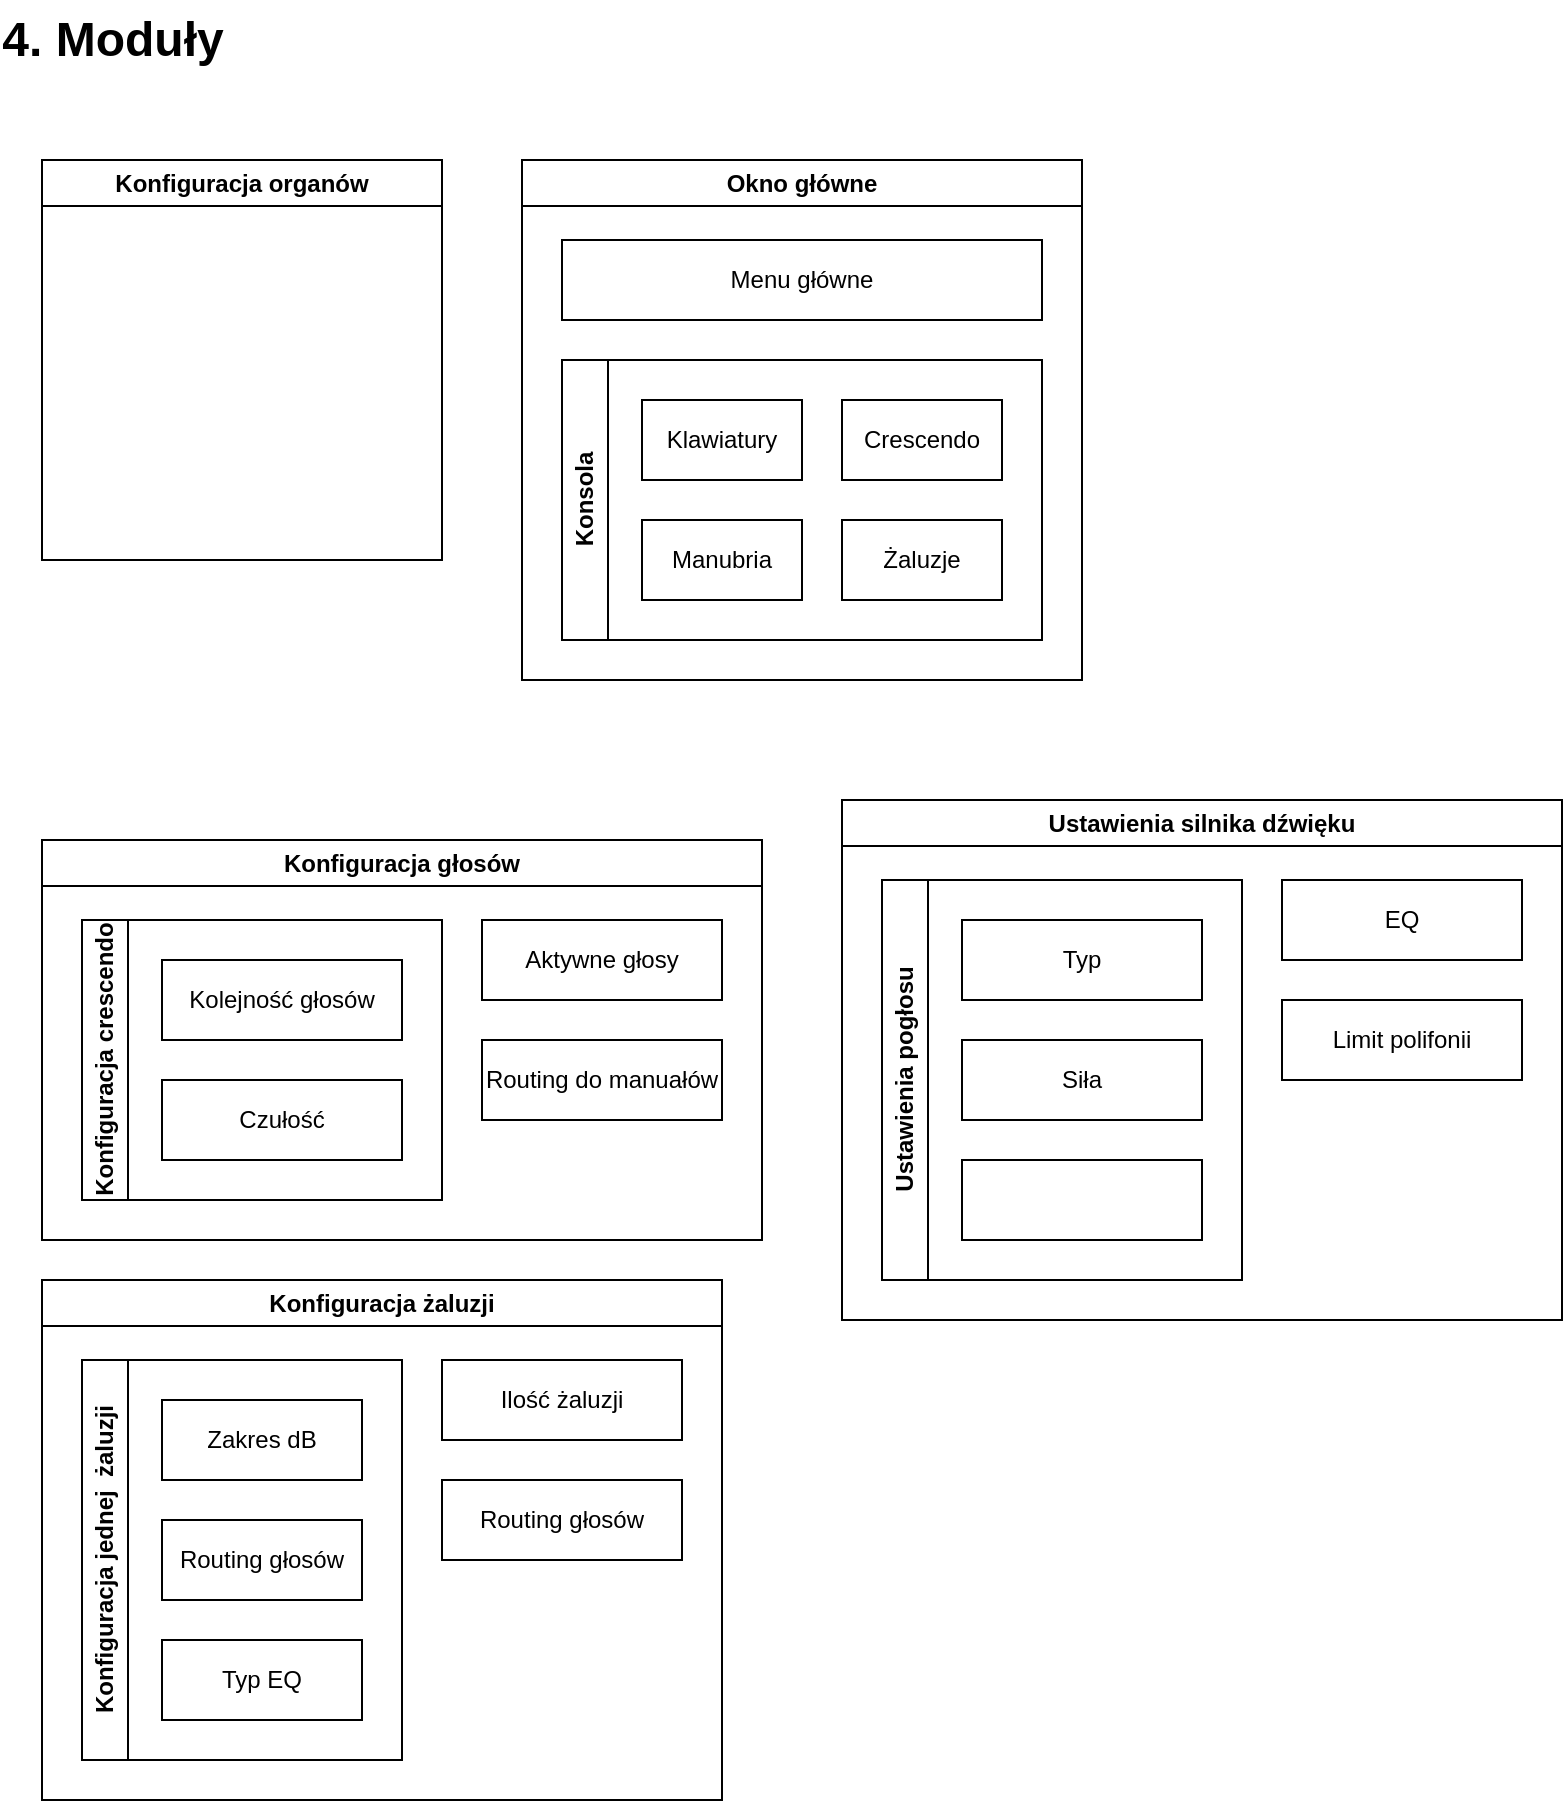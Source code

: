<mxfile>
    <diagram id="ABKDwCEezzWPOiy9DfF0" name="Page-1">
        <mxGraphModel dx="867" dy="646" grid="1" gridSize="10" guides="1" tooltips="1" connect="1" arrows="1" fold="1" page="1" pageScale="1" pageWidth="850" pageHeight="1100" math="0" shadow="0">
            <root>
                <mxCell id="0"/>
                <mxCell id="1" parent="0"/>
                <mxCell id="2" value="4. Moduły" style="text;strokeColor=none;fillColor=none;html=1;fontSize=24;fontStyle=1;verticalAlign=middle;align=center;" vertex="1" parent="1">
                    <mxGeometry x="20" width="110" height="40" as="geometry"/>
                </mxCell>
                <mxCell id="5" value="Okno główne" style="swimlane;whiteSpace=wrap;html=1;" vertex="1" parent="1">
                    <mxGeometry x="280" y="80" width="280" height="260" as="geometry"/>
                </mxCell>
                <mxCell id="10" value="Menu główne" style="rounded=0;whiteSpace=wrap;html=1;" vertex="1" parent="5">
                    <mxGeometry x="20" y="40" width="240" height="40" as="geometry"/>
                </mxCell>
                <mxCell id="9" value="Konsola" style="swimlane;horizontal=0;whiteSpace=wrap;html=1;" vertex="1" parent="5">
                    <mxGeometry x="20" y="100" width="240" height="140" as="geometry"/>
                </mxCell>
                <mxCell id="4" value="Klawiatury" style="rounded=0;whiteSpace=wrap;html=1;" vertex="1" parent="9">
                    <mxGeometry x="40" y="20" width="80" height="40" as="geometry"/>
                </mxCell>
                <mxCell id="6" value="Manubria" style="rounded=0;whiteSpace=wrap;html=1;" vertex="1" parent="9">
                    <mxGeometry x="40" y="80" width="80" height="40" as="geometry"/>
                </mxCell>
                <mxCell id="7" value="Żaluzje" style="rounded=0;whiteSpace=wrap;html=1;" vertex="1" parent="9">
                    <mxGeometry x="140" y="80" width="80" height="40" as="geometry"/>
                </mxCell>
                <mxCell id="8" value="Crescendo" style="rounded=0;whiteSpace=wrap;html=1;" vertex="1" parent="9">
                    <mxGeometry x="140" y="20" width="80" height="40" as="geometry"/>
                </mxCell>
                <mxCell id="11" value="Konfiguracja organów" style="swimlane;whiteSpace=wrap;html=1;startSize=23;" vertex="1" parent="1">
                    <mxGeometry x="40" y="80" width="200" height="200" as="geometry"/>
                </mxCell>
                <mxCell id="13" value="Konfiguracja głosów" style="swimlane;whiteSpace=wrap;html=1;" vertex="1" parent="1">
                    <mxGeometry x="40" y="420" width="360" height="200" as="geometry"/>
                </mxCell>
                <mxCell id="22" value="Konfiguracja crescendo" style="swimlane;horizontal=0;whiteSpace=wrap;html=1;" vertex="1" parent="13">
                    <mxGeometry x="20" y="40" width="180" height="140" as="geometry"/>
                </mxCell>
                <mxCell id="23" value="Kolejność głosów" style="rounded=0;whiteSpace=wrap;html=1;" vertex="1" parent="22">
                    <mxGeometry x="40" y="20" width="120" height="40" as="geometry"/>
                </mxCell>
                <mxCell id="24" value="Czułość" style="rounded=0;whiteSpace=wrap;html=1;" vertex="1" parent="22">
                    <mxGeometry x="40" y="80" width="120" height="40" as="geometry"/>
                </mxCell>
                <mxCell id="25" value="Aktywne głosy" style="rounded=0;whiteSpace=wrap;html=1;" vertex="1" parent="13">
                    <mxGeometry x="220" y="40" width="120" height="40" as="geometry"/>
                </mxCell>
                <mxCell id="26" value="Routing do manuałów" style="rounded=0;whiteSpace=wrap;html=1;" vertex="1" parent="13">
                    <mxGeometry x="220" y="100" width="120" height="40" as="geometry"/>
                </mxCell>
                <mxCell id="14" value="Ustawienia silnika dźwięku" style="swimlane;whiteSpace=wrap;html=1;" vertex="1" parent="1">
                    <mxGeometry x="440" y="400" width="360" height="260" as="geometry"/>
                </mxCell>
                <mxCell id="27" value="Ustawienia pogłosu" style="swimlane;horizontal=0;whiteSpace=wrap;html=1;" vertex="1" parent="14">
                    <mxGeometry x="20" y="40" width="180" height="200" as="geometry"/>
                </mxCell>
                <mxCell id="28" value="Typ" style="rounded=0;whiteSpace=wrap;html=1;" vertex="1" parent="27">
                    <mxGeometry x="40" y="20" width="120" height="40" as="geometry"/>
                </mxCell>
                <mxCell id="29" value="Siła" style="rounded=0;whiteSpace=wrap;html=1;" vertex="1" parent="27">
                    <mxGeometry x="40" y="80" width="120" height="40" as="geometry"/>
                </mxCell>
                <mxCell id="30" value="" style="rounded=0;whiteSpace=wrap;html=1;" vertex="1" parent="27">
                    <mxGeometry x="40" y="140" width="120" height="40" as="geometry"/>
                </mxCell>
                <mxCell id="32" value="EQ" style="rounded=0;whiteSpace=wrap;html=1;" vertex="1" parent="14">
                    <mxGeometry x="220" y="40" width="120" height="40" as="geometry"/>
                </mxCell>
                <mxCell id="31" value="Limit polifonii" style="rounded=0;whiteSpace=wrap;html=1;" vertex="1" parent="14">
                    <mxGeometry x="220" y="100" width="120" height="40" as="geometry"/>
                </mxCell>
                <mxCell id="15" value="Konfiguracja żaluzji" style="swimlane;whiteSpace=wrap;html=1;" vertex="1" parent="1">
                    <mxGeometry x="40" y="640" width="340" height="260" as="geometry"/>
                </mxCell>
                <mxCell id="16" value="Ilość żaluzji" style="rounded=0;whiteSpace=wrap;html=1;" vertex="1" parent="15">
                    <mxGeometry x="200" y="40" width="120" height="40" as="geometry"/>
                </mxCell>
                <mxCell id="21" value="Routing głosów" style="rounded=0;whiteSpace=wrap;html=1;" vertex="1" parent="15">
                    <mxGeometry x="200" y="100" width="120" height="40" as="geometry"/>
                </mxCell>
                <mxCell id="18" value="Konfiguracja jednej&amp;nbsp; żaluzji" style="swimlane;horizontal=0;whiteSpace=wrap;html=1;" vertex="1" parent="15">
                    <mxGeometry x="20" y="40" width="160" height="200" as="geometry"/>
                </mxCell>
                <mxCell id="17" value="Zakres dB" style="rounded=0;whiteSpace=wrap;html=1;" vertex="1" parent="18">
                    <mxGeometry x="40" y="20" width="100" height="40" as="geometry"/>
                </mxCell>
                <mxCell id="19" value="Routing głosów" style="rounded=0;whiteSpace=wrap;html=1;" vertex="1" parent="18">
                    <mxGeometry x="40" y="80" width="100" height="40" as="geometry"/>
                </mxCell>
                <mxCell id="20" value="Typ EQ" style="rounded=0;whiteSpace=wrap;html=1;" vertex="1" parent="18">
                    <mxGeometry x="40" y="140" width="100" height="40" as="geometry"/>
                </mxCell>
            </root>
        </mxGraphModel>
    </diagram>
</mxfile>